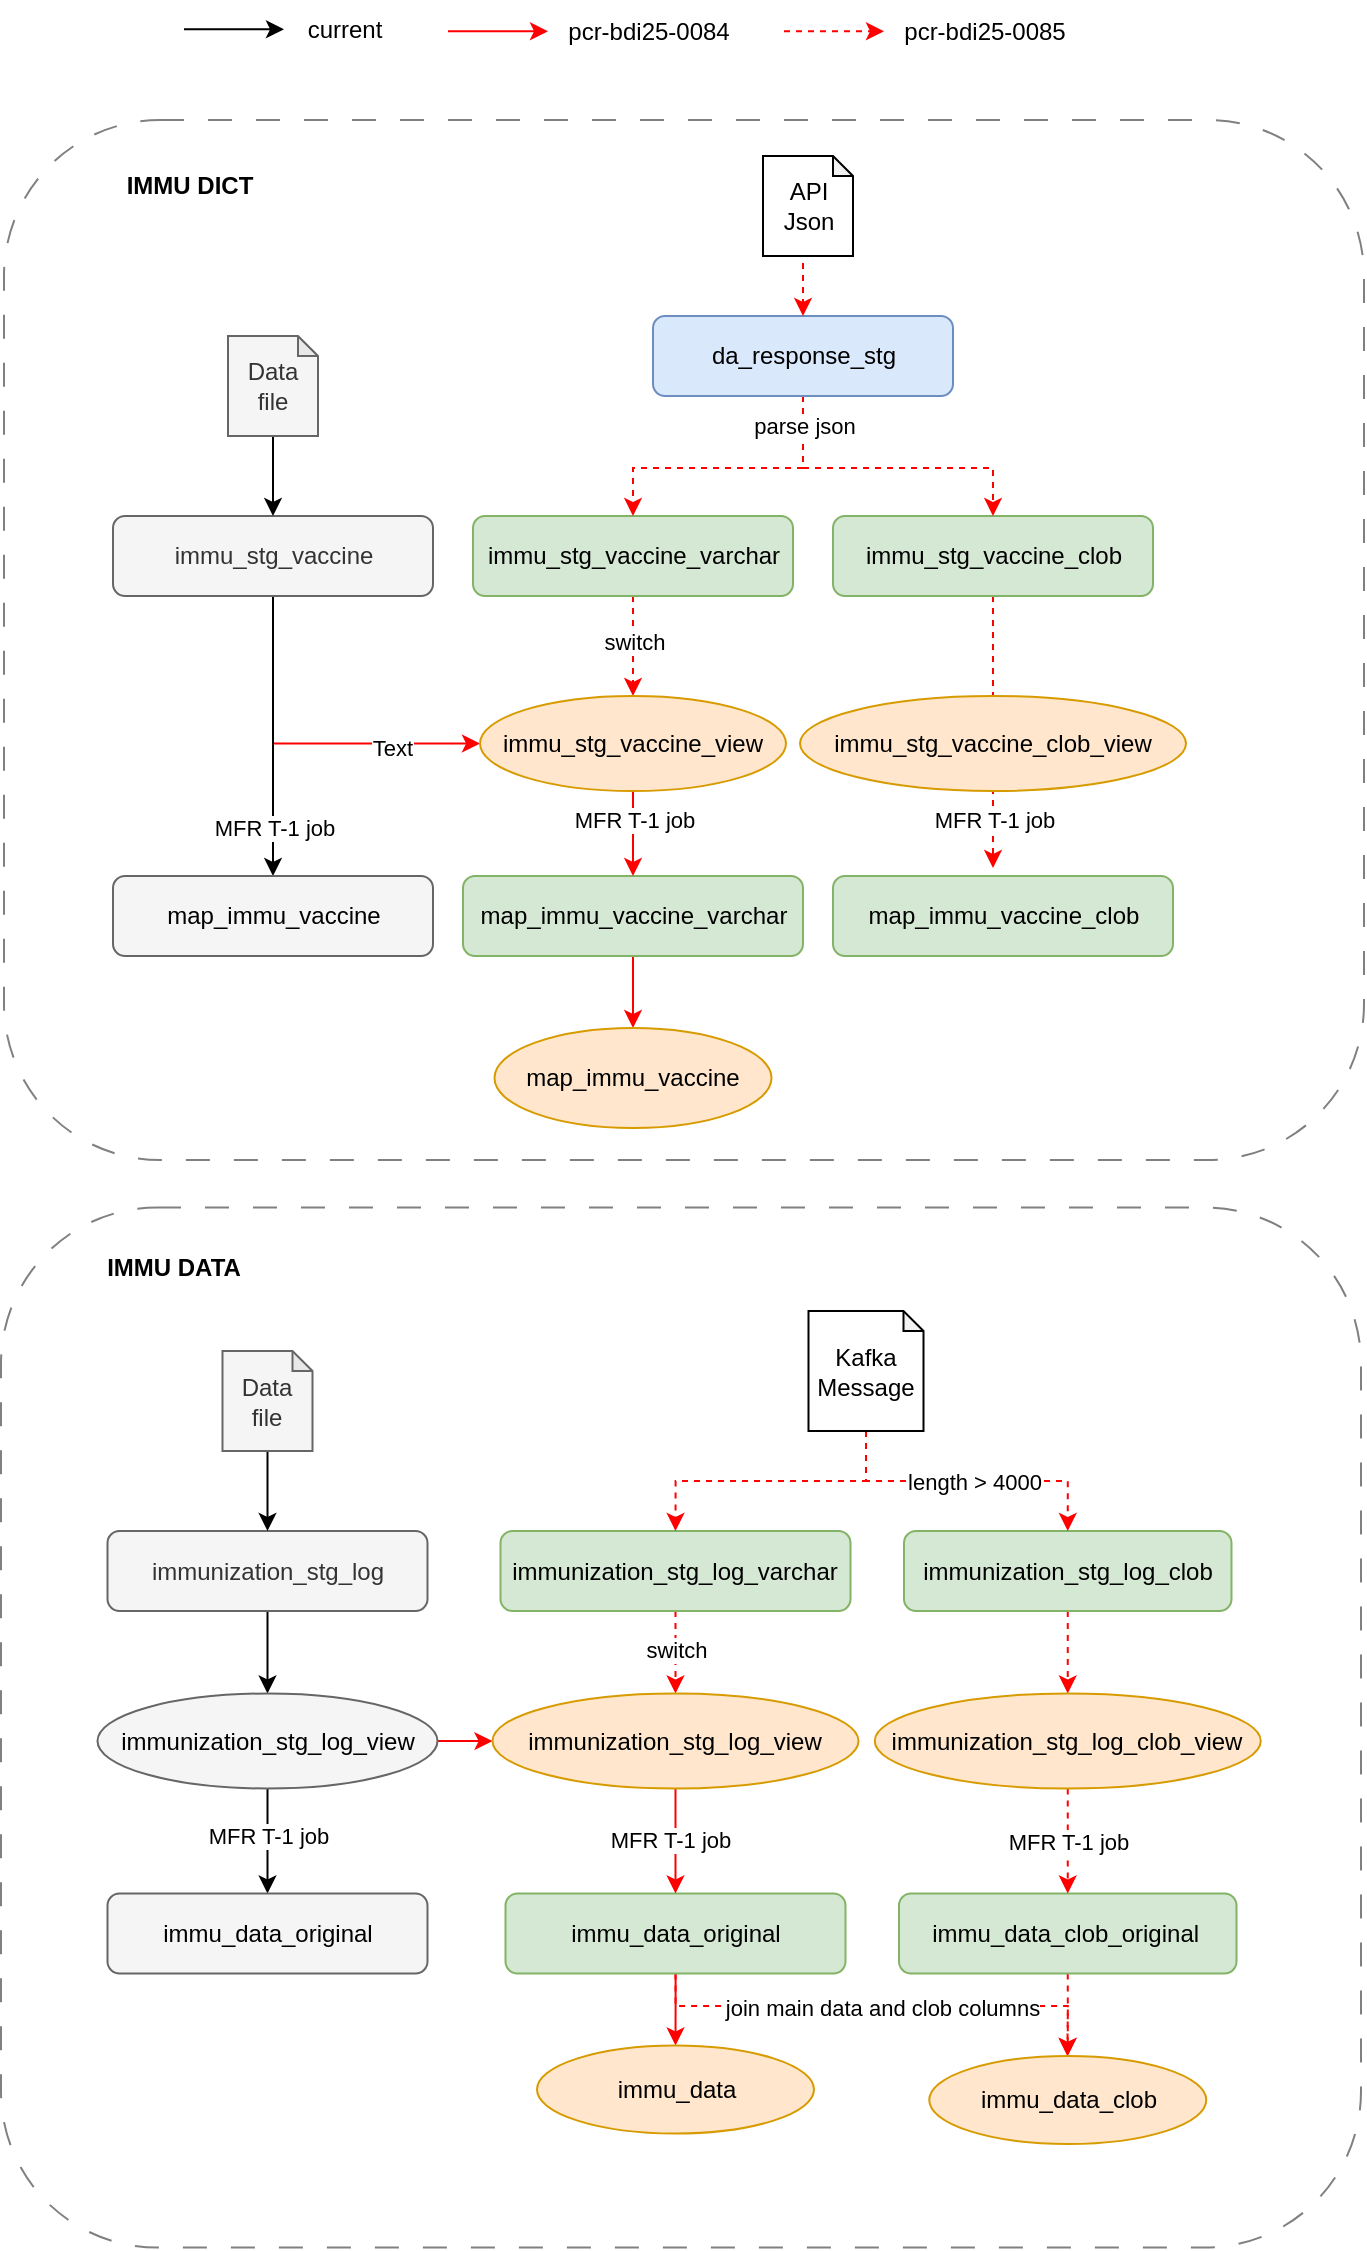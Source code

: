 <mxfile version="28.1.1">
  <diagram name="Page-1" id="vyqmrnWI04aVe6RUJope">
    <mxGraphModel dx="1058" dy="641" grid="1" gridSize="10" guides="1" tooltips="1" connect="1" arrows="1" fold="1" page="1" pageScale="1" pageWidth="827" pageHeight="1169" math="0" shadow="0">
      <root>
        <mxCell id="0" />
        <mxCell id="1" parent="0" />
        <mxCell id="eBSqDgTMy6ZVjiBXQefT-5" value="" style="rounded=1;whiteSpace=wrap;html=1;fillColor=none;dashed=1;dashPattern=12 12;strokeColor=#808080;" vertex="1" parent="1">
          <mxGeometry x="80" y="80" width="680" height="520" as="geometry" />
        </mxCell>
        <mxCell id="eBSqDgTMy6ZVjiBXQefT-6" value="" style="rounded=1;whiteSpace=wrap;html=1;fillColor=none;dashed=1;dashPattern=12 12;strokeColor=#808080;" vertex="1" parent="1">
          <mxGeometry x="78.5" y="623.75" width="680" height="520" as="geometry" />
        </mxCell>
        <mxCell id="N7vqplmoZHJDVy9M2ljd-5" value="" style="edgeStyle=orthogonalEdgeStyle;rounded=0;orthogonalLoop=1;jettySize=auto;html=1;entryX=0.5;entryY=0;entryDx=0;entryDy=0;dashed=1;strokeColor=#FF0000;" parent="1" source="N7vqplmoZHJDVy9M2ljd-1" target="N7vqplmoZHJDVy9M2ljd-31" edge="1">
          <mxGeometry relative="1" as="geometry">
            <mxPoint x="308.017" y="368.005" as="targetPoint" />
          </mxGeometry>
        </mxCell>
        <mxCell id="N7vqplmoZHJDVy9M2ljd-14" value="switch" style="edgeLabel;html=1;align=center;verticalAlign=middle;resizable=0;points=[];" parent="N7vqplmoZHJDVy9M2ljd-5" vertex="1" connectable="0">
          <mxGeometry x="0.056" y="-2" relative="1" as="geometry">
            <mxPoint x="2" y="-4" as="offset" />
          </mxGeometry>
        </mxCell>
        <mxCell id="N7vqplmoZHJDVy9M2ljd-1" value="&lt;span style=&quot;font-size: 12px;&quot;&gt;immu_stg_vaccine_varchar&lt;/span&gt;" style="rounded=1;whiteSpace=wrap;html=1;fillColor=#d5e8d4;strokeColor=#82b366;" parent="1" vertex="1">
          <mxGeometry x="314.5" y="278" width="160" height="40" as="geometry" />
        </mxCell>
        <mxCell id="pbCMuUeHf5hgb1V7PsQA-2" style="edgeStyle=orthogonalEdgeStyle;rounded=0;orthogonalLoop=1;jettySize=auto;html=1;entryX=0;entryY=0.5;entryDx=0;entryDy=0;curved=0;strokeColor=#FF0000;" edge="1" parent="1" source="N7vqplmoZHJDVy9M2ljd-6" target="N7vqplmoZHJDVy9M2ljd-31">
          <mxGeometry relative="1" as="geometry">
            <Array as="points">
              <mxPoint x="214.5" y="392" />
            </Array>
          </mxGeometry>
        </mxCell>
        <mxCell id="pbCMuUeHf5hgb1V7PsQA-30" value="Text" style="edgeLabel;html=1;align=center;verticalAlign=middle;resizable=0;points=[];" vertex="1" connectable="0" parent="pbCMuUeHf5hgb1V7PsQA-2">
          <mxGeometry x="0.5" y="-2" relative="1" as="geometry">
            <mxPoint as="offset" />
          </mxGeometry>
        </mxCell>
        <mxCell id="pbCMuUeHf5hgb1V7PsQA-8" style="edgeStyle=orthogonalEdgeStyle;rounded=0;orthogonalLoop=1;jettySize=auto;html=1;exitX=0.5;exitY=1;exitDx=0;exitDy=0;entryX=0.5;entryY=0;entryDx=0;entryDy=0;" edge="1" parent="1" source="N7vqplmoZHJDVy9M2ljd-6" target="pbCMuUeHf5hgb1V7PsQA-5">
          <mxGeometry relative="1" as="geometry" />
        </mxCell>
        <mxCell id="pbCMuUeHf5hgb1V7PsQA-9" value="MFR T-1 job" style="edgeLabel;html=1;align=center;verticalAlign=middle;resizable=0;points=[];" vertex="1" connectable="0" parent="pbCMuUeHf5hgb1V7PsQA-8">
          <mxGeometry x="0.457" y="-2" relative="1" as="geometry">
            <mxPoint x="2" y="14" as="offset" />
          </mxGeometry>
        </mxCell>
        <mxCell id="N7vqplmoZHJDVy9M2ljd-6" value="&lt;span style=&quot;font-size: 12px;&quot;&gt;immu_stg_vaccine&lt;/span&gt;" style="rounded=1;whiteSpace=wrap;html=1;align=center;fillColor=#f5f5f5;fontColor=#333333;strokeColor=#666666;" parent="1" vertex="1">
          <mxGeometry x="134.5" y="278" width="160" height="40" as="geometry" />
        </mxCell>
        <mxCell id="N7vqplmoZHJDVy9M2ljd-13" value="" style="edgeStyle=orthogonalEdgeStyle;rounded=0;orthogonalLoop=1;jettySize=auto;html=1;entryX=0.5;entryY=0;entryDx=0;entryDy=0;strokeColor=#FF0000;" parent="1" source="N7vqplmoZHJDVy9M2ljd-10" target="N7vqplmoZHJDVy9M2ljd-33" edge="1">
          <mxGeometry relative="1" as="geometry">
            <mxPoint x="308.017" y="528.005" as="targetPoint" />
          </mxGeometry>
        </mxCell>
        <mxCell id="N7vqplmoZHJDVy9M2ljd-10" value="map_immu_vaccine_varchar" style="whiteSpace=wrap;html=1;rounded=1;fillColor=#d5e8d4;strokeColor=#82b366;" parent="1" vertex="1">
          <mxGeometry x="309.5" y="458" width="170" height="40" as="geometry" />
        </mxCell>
        <mxCell id="pbCMuUeHf5hgb1V7PsQA-25" style="edgeStyle=orthogonalEdgeStyle;rounded=0;orthogonalLoop=1;jettySize=auto;html=1;dashed=1;strokeColor=#FF0000;" edge="1" parent="1" source="N7vqplmoZHJDVy9M2ljd-17">
          <mxGeometry relative="1" as="geometry">
            <mxPoint x="574.5" y="454" as="targetPoint" />
          </mxGeometry>
        </mxCell>
        <mxCell id="pbCMuUeHf5hgb1V7PsQA-26" value="MFR job" style="edgeLabel;html=1;align=center;verticalAlign=middle;resizable=0;points=[];" vertex="1" connectable="0" parent="pbCMuUeHf5hgb1V7PsQA-25">
          <mxGeometry x="-0.166" y="1" relative="1" as="geometry">
            <mxPoint as="offset" />
          </mxGeometry>
        </mxCell>
        <mxCell id="exDCSdTAbEL5XOIUpNfE-1" value="MFR T-1 job" style="edgeLabel;html=1;align=center;verticalAlign=middle;resizable=0;points=[];" vertex="1" connectable="0" parent="pbCMuUeHf5hgb1V7PsQA-25">
          <mxGeometry x="0.649" relative="1" as="geometry">
            <mxPoint as="offset" />
          </mxGeometry>
        </mxCell>
        <mxCell id="N7vqplmoZHJDVy9M2ljd-17" value="&lt;span style=&quot;text-align: left;&quot;&gt;immu_stg_vaccine_clob&lt;/span&gt;" style="rounded=1;whiteSpace=wrap;html=1;fillColor=#d5e8d4;strokeColor=#82b366;" parent="1" vertex="1">
          <mxGeometry x="494.5" y="278" width="160" height="40" as="geometry" />
        </mxCell>
        <mxCell id="N7vqplmoZHJDVy9M2ljd-28" style="edgeStyle=orthogonalEdgeStyle;rounded=0;orthogonalLoop=1;jettySize=auto;html=1;entryX=0.5;entryY=0;entryDx=0;entryDy=0;dashed=1;strokeColor=#FF0000;" parent="1" source="N7vqplmoZHJDVy9M2ljd-27" target="N7vqplmoZHJDVy9M2ljd-1" edge="1">
          <mxGeometry relative="1" as="geometry">
            <Array as="points">
              <mxPoint x="479.5" y="254" />
              <mxPoint x="394.5" y="254" />
            </Array>
          </mxGeometry>
        </mxCell>
        <mxCell id="N7vqplmoZHJDVy9M2ljd-29" style="edgeStyle=orthogonalEdgeStyle;rounded=0;orthogonalLoop=1;jettySize=auto;html=1;exitX=0.5;exitY=1;exitDx=0;exitDy=0;entryX=0.5;entryY=0;entryDx=0;entryDy=0;dashed=1;strokeColor=#FF0000;" parent="1" source="N7vqplmoZHJDVy9M2ljd-27" target="N7vqplmoZHJDVy9M2ljd-17" edge="1">
          <mxGeometry relative="1" as="geometry">
            <Array as="points">
              <mxPoint x="479.5" y="254" />
              <mxPoint x="574.5" y="254" />
            </Array>
          </mxGeometry>
        </mxCell>
        <mxCell id="pbCMuUeHf5hgb1V7PsQA-28" value="parse json" style="edgeLabel;html=1;align=center;verticalAlign=middle;resizable=0;points=[];" vertex="1" connectable="0" parent="N7vqplmoZHJDVy9M2ljd-29">
          <mxGeometry x="-0.835" relative="1" as="geometry">
            <mxPoint y="2" as="offset" />
          </mxGeometry>
        </mxCell>
        <mxCell id="N7vqplmoZHJDVy9M2ljd-27" value="da_response_stg" style="rounded=1;whiteSpace=wrap;html=1;fillColor=#dae8fc;strokeColor=#6c8ebf;" parent="1" vertex="1">
          <mxGeometry x="404.5" y="178" width="150" height="40" as="geometry" />
        </mxCell>
        <mxCell id="N7vqplmoZHJDVy9M2ljd-34" style="edgeStyle=orthogonalEdgeStyle;rounded=0;orthogonalLoop=1;jettySize=auto;html=1;exitX=0.5;exitY=1;exitDx=0;exitDy=0;entryX=0.5;entryY=0;entryDx=0;entryDy=0;strokeColor=#FF0000;" parent="1" source="N7vqplmoZHJDVy9M2ljd-31" target="N7vqplmoZHJDVy9M2ljd-10" edge="1">
          <mxGeometry relative="1" as="geometry" />
        </mxCell>
        <mxCell id="pbCMuUeHf5hgb1V7PsQA-1" value="MFR T-1 job" style="edgeLabel;html=1;align=center;verticalAlign=middle;resizable=0;points=[];" vertex="1" connectable="0" parent="N7vqplmoZHJDVy9M2ljd-34">
          <mxGeometry x="-0.098" y="-1" relative="1" as="geometry">
            <mxPoint x="1" y="-5" as="offset" />
          </mxGeometry>
        </mxCell>
        <mxCell id="N7vqplmoZHJDVy9M2ljd-31" value="immu_stg_vaccine_view" style="ellipse;whiteSpace=wrap;html=1;fillColor=#ffe6cc;strokeColor=#d79b00;" parent="1" vertex="1">
          <mxGeometry x="318" y="368" width="153" height="47.5" as="geometry" />
        </mxCell>
        <mxCell id="N7vqplmoZHJDVy9M2ljd-33" value="map_immu_vaccine" style="ellipse;whiteSpace=wrap;html=1;fillColor=#ffe6cc;strokeColor=#d79b00;" parent="1" vertex="1">
          <mxGeometry x="325.25" y="534" width="138.5" height="50" as="geometry" />
        </mxCell>
        <mxCell id="N7vqplmoZHJDVy9M2ljd-39" style="edgeStyle=orthogonalEdgeStyle;rounded=0;orthogonalLoop=1;jettySize=auto;html=1;exitX=0.5;exitY=1;exitDx=0;exitDy=0;exitPerimeter=0;entryX=0.5;entryY=0;entryDx=0;entryDy=0;dashed=1;strokeColor=#FF0000;" parent="1" source="N7vqplmoZHJDVy9M2ljd-37" target="N7vqplmoZHJDVy9M2ljd-27" edge="1">
          <mxGeometry relative="1" as="geometry" />
        </mxCell>
        <mxCell id="N7vqplmoZHJDVy9M2ljd-37" value="API Json" style="shape=note;whiteSpace=wrap;html=1;backgroundOutline=1;darkOpacity=0.05;size=10;" parent="1" vertex="1">
          <mxGeometry x="459.5" y="98" width="45" height="50" as="geometry" />
        </mxCell>
        <mxCell id="pbCMuUeHf5hgb1V7PsQA-4" value="" style="edgeStyle=orthogonalEdgeStyle;rounded=0;orthogonalLoop=1;jettySize=auto;html=1;" edge="1" parent="1" source="pbCMuUeHf5hgb1V7PsQA-3" target="N7vqplmoZHJDVy9M2ljd-6">
          <mxGeometry relative="1" as="geometry" />
        </mxCell>
        <mxCell id="pbCMuUeHf5hgb1V7PsQA-3" value="Data file" style="shape=note;whiteSpace=wrap;html=1;backgroundOutline=1;darkOpacity=0.05;size=10;fillColor=#f5f5f5;fontColor=#333333;strokeColor=#666666;" vertex="1" parent="1">
          <mxGeometry x="192" y="188" width="45" height="50" as="geometry" />
        </mxCell>
        <mxCell id="pbCMuUeHf5hgb1V7PsQA-5" value="&lt;span style=&quot;color: rgb(0, 0, 0);&quot;&gt;map_immu_vaccine&lt;/span&gt;" style="rounded=1;whiteSpace=wrap;html=1;align=center;fillColor=#f5f5f5;fontColor=#333333;strokeColor=#666666;" vertex="1" parent="1">
          <mxGeometry x="134.5" y="458" width="160" height="40" as="geometry" />
        </mxCell>
        <mxCell id="pbCMuUeHf5hgb1V7PsQA-19" value="" style="edgeStyle=orthogonalEdgeStyle;rounded=0;orthogonalLoop=1;jettySize=auto;html=1;" edge="1" parent="1">
          <mxGeometry relative="1" as="geometry">
            <mxPoint x="170" y="34.66" as="sourcePoint" />
            <mxPoint x="220" y="34.66" as="targetPoint" />
          </mxGeometry>
        </mxCell>
        <mxCell id="pbCMuUeHf5hgb1V7PsQA-20" value="current" style="text;html=1;align=center;verticalAlign=middle;resizable=0;points=[];autosize=1;strokeColor=none;fillColor=none;" vertex="1" parent="1">
          <mxGeometry x="220" y="20" width="60" height="30" as="geometry" />
        </mxCell>
        <mxCell id="pbCMuUeHf5hgb1V7PsQA-24" value="map_immu_vaccine_clob" style="whiteSpace=wrap;html=1;rounded=1;fillColor=#d5e8d4;strokeColor=#82b366;" vertex="1" parent="1">
          <mxGeometry x="494.5" y="458" width="170" height="40" as="geometry" />
        </mxCell>
        <mxCell id="pbCMuUeHf5hgb1V7PsQA-29" value="immu_stg_vaccine_clob_view" style="ellipse;whiteSpace=wrap;html=1;fillColor=#ffe6cc;strokeColor=#d79b00;" vertex="1" parent="1">
          <mxGeometry x="478" y="368" width="193" height="47.5" as="geometry" />
        </mxCell>
        <mxCell id="55etn45QDfmU3NaqRGz0-46" style="edgeStyle=orthogonalEdgeStyle;rounded=0;orthogonalLoop=1;jettySize=auto;html=1;exitX=0.5;exitY=1;exitDx=0;exitDy=0;entryX=0.5;entryY=0;entryDx=0;entryDy=0;dashed=1;strokeColor=#FF0000;" edge="1" parent="1" source="55etn45QDfmU3NaqRGz0-3" target="55etn45QDfmU3NaqRGz0-20">
          <mxGeometry relative="1" as="geometry" />
        </mxCell>
        <mxCell id="55etn45QDfmU3NaqRGz0-48" value="switch" style="edgeLabel;html=1;align=center;verticalAlign=middle;resizable=0;points=[];" vertex="1" connectable="0" parent="55etn45QDfmU3NaqRGz0-46">
          <mxGeometry x="0.109" y="-3" relative="1" as="geometry">
            <mxPoint x="3" y="-4" as="offset" />
          </mxGeometry>
        </mxCell>
        <mxCell id="55etn45QDfmU3NaqRGz0-3" value="&lt;span style=&quot;font-size: 12px;&quot;&gt;immunization_stg_log_varchar&lt;/span&gt;" style="rounded=1;whiteSpace=wrap;html=1;fillColor=#d5e8d4;strokeColor=#82b366;" vertex="1" parent="1">
          <mxGeometry x="328.25" y="785.5" width="175" height="40" as="geometry" />
        </mxCell>
        <mxCell id="55etn45QDfmU3NaqRGz0-4" style="edgeStyle=orthogonalEdgeStyle;rounded=0;orthogonalLoop=1;jettySize=auto;html=1;entryX=0;entryY=0.5;entryDx=0;entryDy=0;curved=0;strokeColor=#FF0000;" edge="1" parent="1" source="55etn45QDfmU3NaqRGz0-29" target="55etn45QDfmU3NaqRGz0-20">
          <mxGeometry relative="1" as="geometry">
            <Array as="points" />
          </mxGeometry>
        </mxCell>
        <mxCell id="55etn45QDfmU3NaqRGz0-6" style="edgeStyle=orthogonalEdgeStyle;rounded=0;orthogonalLoop=1;jettySize=auto;html=1;exitX=0.5;exitY=1;exitDx=0;exitDy=0;entryX=0.5;entryY=0;entryDx=0;entryDy=0;" edge="1" parent="1" source="55etn45QDfmU3NaqRGz0-29" target="55etn45QDfmU3NaqRGz0-26">
          <mxGeometry relative="1" as="geometry" />
        </mxCell>
        <mxCell id="55etn45QDfmU3NaqRGz0-7" value="MFR T-1&lt;span style=&quot;background-color: light-dark(#ffffff, var(--ge-dark-color, #121212)); color: light-dark(rgb(0, 0, 0), rgb(255, 255, 255));&quot;&gt;&amp;nbsp;job&lt;/span&gt;" style="edgeLabel;html=1;align=center;verticalAlign=middle;resizable=0;points=[];" vertex="1" connectable="0" parent="55etn45QDfmU3NaqRGz0-6">
          <mxGeometry x="0.457" y="-2" relative="1" as="geometry">
            <mxPoint x="2" y="-15" as="offset" />
          </mxGeometry>
        </mxCell>
        <mxCell id="55etn45QDfmU3NaqRGz0-30" style="edgeStyle=orthogonalEdgeStyle;rounded=0;orthogonalLoop=1;jettySize=auto;html=1;exitX=0.5;exitY=1;exitDx=0;exitDy=0;" edge="1" parent="1" source="55etn45QDfmU3NaqRGz0-8" target="55etn45QDfmU3NaqRGz0-29">
          <mxGeometry relative="1" as="geometry" />
        </mxCell>
        <mxCell id="55etn45QDfmU3NaqRGz0-8" value="&lt;span style=&quot;font-size: 12px;&quot;&gt;immunization_stg_log&lt;/span&gt;" style="rounded=1;whiteSpace=wrap;html=1;align=center;fillColor=#f5f5f5;strokeColor=#666666;fontColor=#333333;" vertex="1" parent="1">
          <mxGeometry x="131.75" y="785.5" width="160" height="40" as="geometry" />
        </mxCell>
        <mxCell id="55etn45QDfmU3NaqRGz0-9" value="" style="edgeStyle=orthogonalEdgeStyle;rounded=0;orthogonalLoop=1;jettySize=auto;html=1;entryX=0.5;entryY=0;entryDx=0;entryDy=0;strokeColor=#FF0000;" edge="1" parent="1" source="55etn45QDfmU3NaqRGz0-10" target="55etn45QDfmU3NaqRGz0-21">
          <mxGeometry relative="1" as="geometry">
            <mxPoint x="305.267" y="1036.755" as="targetPoint" />
          </mxGeometry>
        </mxCell>
        <mxCell id="eBSqDgTMy6ZVjiBXQefT-1" style="edgeStyle=orthogonalEdgeStyle;rounded=0;orthogonalLoop=1;jettySize=auto;html=1;exitX=0.5;exitY=1;exitDx=0;exitDy=0;entryX=0.5;entryY=0;entryDx=0;entryDy=0;dashed=1;strokeColor=#FF0000;" edge="1" parent="1" source="55etn45QDfmU3NaqRGz0-10" target="55etn45QDfmU3NaqRGz0-36">
          <mxGeometry relative="1" as="geometry">
            <Array as="points">
              <mxPoint x="416" y="1023" />
              <mxPoint x="612" y="1023" />
            </Array>
          </mxGeometry>
        </mxCell>
        <mxCell id="eBSqDgTMy6ZVjiBXQefT-2" value="join main data and clob columns" style="edgeLabel;html=1;align=center;verticalAlign=middle;resizable=0;points=[];" vertex="1" connectable="0" parent="eBSqDgTMy6ZVjiBXQefT-1">
          <mxGeometry x="-0.103" y="-3" relative="1" as="geometry">
            <mxPoint x="13" y="-2" as="offset" />
          </mxGeometry>
        </mxCell>
        <mxCell id="55etn45QDfmU3NaqRGz0-10" value="immu_data_original" style="whiteSpace=wrap;html=1;rounded=1;fillColor=#d5e8d4;strokeColor=#82b366;" vertex="1" parent="1">
          <mxGeometry x="330.75" y="966.75" width="170" height="40" as="geometry" />
        </mxCell>
        <mxCell id="55etn45QDfmU3NaqRGz0-37" value="" style="edgeStyle=orthogonalEdgeStyle;rounded=0;orthogonalLoop=1;jettySize=auto;html=1;dashed=1;strokeColor=#FF0000;" edge="1" parent="1" source="55etn45QDfmU3NaqRGz0-13" target="55etn45QDfmU3NaqRGz0-28">
          <mxGeometry relative="1" as="geometry" />
        </mxCell>
        <mxCell id="55etn45QDfmU3NaqRGz0-13" value="immunization_stg_log_clob" style="rounded=1;whiteSpace=wrap;html=1;fillColor=#d5e8d4;strokeColor=#82b366;" vertex="1" parent="1">
          <mxGeometry x="530" y="785.5" width="163.75" height="40" as="geometry" />
        </mxCell>
        <mxCell id="55etn45QDfmU3NaqRGz0-18" style="edgeStyle=orthogonalEdgeStyle;rounded=0;orthogonalLoop=1;jettySize=auto;html=1;exitX=0.5;exitY=1;exitDx=0;exitDy=0;entryX=0.5;entryY=0;entryDx=0;entryDy=0;strokeColor=#FF0000;" edge="1" parent="1" source="55etn45QDfmU3NaqRGz0-20" target="55etn45QDfmU3NaqRGz0-10">
          <mxGeometry relative="1" as="geometry" />
        </mxCell>
        <mxCell id="55etn45QDfmU3NaqRGz0-19" value="MFR T-1 job" style="edgeLabel;html=1;align=center;verticalAlign=middle;resizable=0;points=[];" vertex="1" connectable="0" parent="55etn45QDfmU3NaqRGz0-18">
          <mxGeometry x="-0.098" y="-1" relative="1" as="geometry">
            <mxPoint x="-2" y="2" as="offset" />
          </mxGeometry>
        </mxCell>
        <mxCell id="55etn45QDfmU3NaqRGz0-20" value="immunization_stg_log_view" style="ellipse;whiteSpace=wrap;html=1;fillColor=#ffe6cc;strokeColor=#d79b00;" vertex="1" parent="1">
          <mxGeometry x="324.25" y="866.75" width="183" height="47.5" as="geometry" />
        </mxCell>
        <mxCell id="55etn45QDfmU3NaqRGz0-21" value="immu_data" style="ellipse;whiteSpace=wrap;html=1;fillColor=#ffe6cc;strokeColor=#d79b00;" vertex="1" parent="1">
          <mxGeometry x="346.5" y="1042.75" width="138.5" height="44" as="geometry" />
        </mxCell>
        <mxCell id="55etn45QDfmU3NaqRGz0-34" style="edgeStyle=orthogonalEdgeStyle;rounded=0;orthogonalLoop=1;jettySize=auto;html=1;exitX=0.5;exitY=1;exitDx=0;exitDy=0;exitPerimeter=0;entryX=0.5;entryY=0;entryDx=0;entryDy=0;strokeColor=#FF0000;dashed=1;" edge="1" parent="1" source="55etn45QDfmU3NaqRGz0-23" target="55etn45QDfmU3NaqRGz0-3">
          <mxGeometry relative="1" as="geometry" />
        </mxCell>
        <mxCell id="55etn45QDfmU3NaqRGz0-35" style="edgeStyle=orthogonalEdgeStyle;rounded=0;orthogonalLoop=1;jettySize=auto;html=1;exitX=0.5;exitY=1;exitDx=0;exitDy=0;exitPerimeter=0;entryX=0.5;entryY=0;entryDx=0;entryDy=0;dashed=1;strokeColor=#FF0000;" edge="1" parent="1" source="55etn45QDfmU3NaqRGz0-23" target="55etn45QDfmU3NaqRGz0-13">
          <mxGeometry relative="1" as="geometry" />
        </mxCell>
        <mxCell id="55etn45QDfmU3NaqRGz0-42" value="length &amp;gt; 4000" style="edgeLabel;html=1;align=center;verticalAlign=middle;resizable=0;points=[];" vertex="1" connectable="0" parent="55etn45QDfmU3NaqRGz0-35">
          <mxGeometry x="0.047" relative="1" as="geometry">
            <mxPoint as="offset" />
          </mxGeometry>
        </mxCell>
        <mxCell id="55etn45QDfmU3NaqRGz0-23" value="Kafka Message" style="shape=note;whiteSpace=wrap;html=1;backgroundOutline=1;darkOpacity=0.05;size=10;" vertex="1" parent="1">
          <mxGeometry x="482.25" y="675.5" width="57.5" height="60" as="geometry" />
        </mxCell>
        <mxCell id="55etn45QDfmU3NaqRGz0-24" value="" style="edgeStyle=orthogonalEdgeStyle;rounded=0;orthogonalLoop=1;jettySize=auto;html=1;" edge="1" parent="1" source="55etn45QDfmU3NaqRGz0-25" target="55etn45QDfmU3NaqRGz0-8">
          <mxGeometry relative="1" as="geometry" />
        </mxCell>
        <mxCell id="55etn45QDfmU3NaqRGz0-25" value="Data file" style="shape=note;whiteSpace=wrap;html=1;backgroundOutline=1;darkOpacity=0.05;size=10;fillColor=#f5f5f5;fontColor=#333333;strokeColor=#666666;" vertex="1" parent="1">
          <mxGeometry x="189.25" y="695.5" width="45" height="50" as="geometry" />
        </mxCell>
        <mxCell id="55etn45QDfmU3NaqRGz0-26" value="&lt;span style=&quot;color: rgb(0, 0, 0);&quot;&gt;immu_data_original&lt;/span&gt;" style="rounded=1;whiteSpace=wrap;html=1;align=center;fillColor=#f5f5f5;fontColor=#333333;strokeColor=#666666;" vertex="1" parent="1">
          <mxGeometry x="131.75" y="966.75" width="160" height="40" as="geometry" />
        </mxCell>
        <mxCell id="eBSqDgTMy6ZVjiBXQefT-9" style="edgeStyle=orthogonalEdgeStyle;rounded=0;orthogonalLoop=1;jettySize=auto;html=1;exitX=0.5;exitY=1;exitDx=0;exitDy=0;dashed=1;strokeColor=#FF0000;" edge="1" parent="1" source="55etn45QDfmU3NaqRGz0-27">
          <mxGeometry relative="1" as="geometry">
            <mxPoint x="611.655" y="1048" as="targetPoint" />
          </mxGeometry>
        </mxCell>
        <mxCell id="55etn45QDfmU3NaqRGz0-27" value="immu_data_clob_original&amp;nbsp;" style="whiteSpace=wrap;html=1;rounded=1;fillColor=#d5e8d4;strokeColor=#82b366;" vertex="1" parent="1">
          <mxGeometry x="527.5" y="966.75" width="168.75" height="40" as="geometry" />
        </mxCell>
        <mxCell id="55etn45QDfmU3NaqRGz0-38" value="" style="edgeStyle=orthogonalEdgeStyle;rounded=0;orthogonalLoop=1;jettySize=auto;html=1;dashed=1;strokeColor=#FF0000;" edge="1" parent="1" source="55etn45QDfmU3NaqRGz0-28" target="55etn45QDfmU3NaqRGz0-27">
          <mxGeometry relative="1" as="geometry" />
        </mxCell>
        <mxCell id="55etn45QDfmU3NaqRGz0-40" value="MFR T-1 job" style="edgeLabel;html=1;align=center;verticalAlign=middle;resizable=0;points=[];" vertex="1" connectable="0" parent="55etn45QDfmU3NaqRGz0-38">
          <mxGeometry x="-0.205" y="1" relative="1" as="geometry">
            <mxPoint x="-1" y="5" as="offset" />
          </mxGeometry>
        </mxCell>
        <mxCell id="55etn45QDfmU3NaqRGz0-28" value="immunization_stg_log_clob_view" style="ellipse;whiteSpace=wrap;html=1;fillColor=#ffe6cc;strokeColor=#d79b00;" vertex="1" parent="1">
          <mxGeometry x="515.38" y="866.75" width="193" height="47.5" as="geometry" />
        </mxCell>
        <mxCell id="55etn45QDfmU3NaqRGz0-29" value="immunization_stg_log_view" style="ellipse;whiteSpace=wrap;html=1;fillColor=#f5f5f5;strokeColor=#666666;fontColor=#000000;" vertex="1" parent="1">
          <mxGeometry x="126.75" y="866.75" width="170" height="47.5" as="geometry" />
        </mxCell>
        <mxCell id="55etn45QDfmU3NaqRGz0-36" value="immu_data_clob" style="ellipse;whiteSpace=wrap;html=1;fillColor=#ffe6cc;strokeColor=#d79b00;" vertex="1" parent="1">
          <mxGeometry x="542.63" y="1048" width="138.5" height="44" as="geometry" />
        </mxCell>
        <mxCell id="eBSqDgTMy6ZVjiBXQefT-3" value="" style="group" vertex="1" connectable="0" parent="1">
          <mxGeometry x="470" y="21" width="150" height="30" as="geometry" />
        </mxCell>
        <mxCell id="pbCMuUeHf5hgb1V7PsQA-16" value="" style="edgeStyle=orthogonalEdgeStyle;rounded=0;orthogonalLoop=1;jettySize=auto;html=1;dashed=1;strokeColor=#FF0000;" edge="1" parent="eBSqDgTMy6ZVjiBXQefT-3">
          <mxGeometry relative="1" as="geometry">
            <mxPoint x="50" y="14.66" as="targetPoint" />
            <mxPoint y="14.66" as="sourcePoint" />
          </mxGeometry>
        </mxCell>
        <mxCell id="pbCMuUeHf5hgb1V7PsQA-18" value="pcr-bdi25-0085" style="text;html=1;align=center;verticalAlign=middle;resizable=0;points=[];autosize=1;strokeColor=none;fillColor=none;" vertex="1" parent="eBSqDgTMy6ZVjiBXQefT-3">
          <mxGeometry x="50" width="100" height="30" as="geometry" />
        </mxCell>
        <mxCell id="eBSqDgTMy6ZVjiBXQefT-4" value="" style="group" vertex="1" connectable="0" parent="1">
          <mxGeometry x="302" y="21" width="150" height="30" as="geometry" />
        </mxCell>
        <mxCell id="pbCMuUeHf5hgb1V7PsQA-13" value="" style="endArrow=classic;html=1;rounded=0;strokeColor=#FF0000;fillColor=#f8cecc;" edge="1" parent="eBSqDgTMy6ZVjiBXQefT-4">
          <mxGeometry width="50" height="50" relative="1" as="geometry">
            <mxPoint y="14.66" as="sourcePoint" />
            <mxPoint x="50" y="14.66" as="targetPoint" />
          </mxGeometry>
        </mxCell>
        <mxCell id="pbCMuUeHf5hgb1V7PsQA-14" value="pcr-bdi25-0084" style="text;html=1;align=center;verticalAlign=middle;resizable=0;points=[];autosize=1;strokeColor=none;fillColor=none;" vertex="1" parent="eBSqDgTMy6ZVjiBXQefT-4">
          <mxGeometry x="50" width="100" height="30" as="geometry" />
        </mxCell>
        <mxCell id="eBSqDgTMy6ZVjiBXQefT-7" value="IMMU DICT" style="text;html=1;align=center;verticalAlign=middle;whiteSpace=wrap;rounded=0;fontStyle=1" vertex="1" parent="1">
          <mxGeometry x="134.5" y="98" width="75.5" height="30" as="geometry" />
        </mxCell>
        <mxCell id="eBSqDgTMy6ZVjiBXQefT-8" value="IMMU DATA" style="text;html=1;align=center;verticalAlign=middle;whiteSpace=wrap;rounded=0;fontStyle=1" vertex="1" parent="1">
          <mxGeometry x="126.75" y="638.75" width="75.5" height="30" as="geometry" />
        </mxCell>
      </root>
    </mxGraphModel>
  </diagram>
</mxfile>
